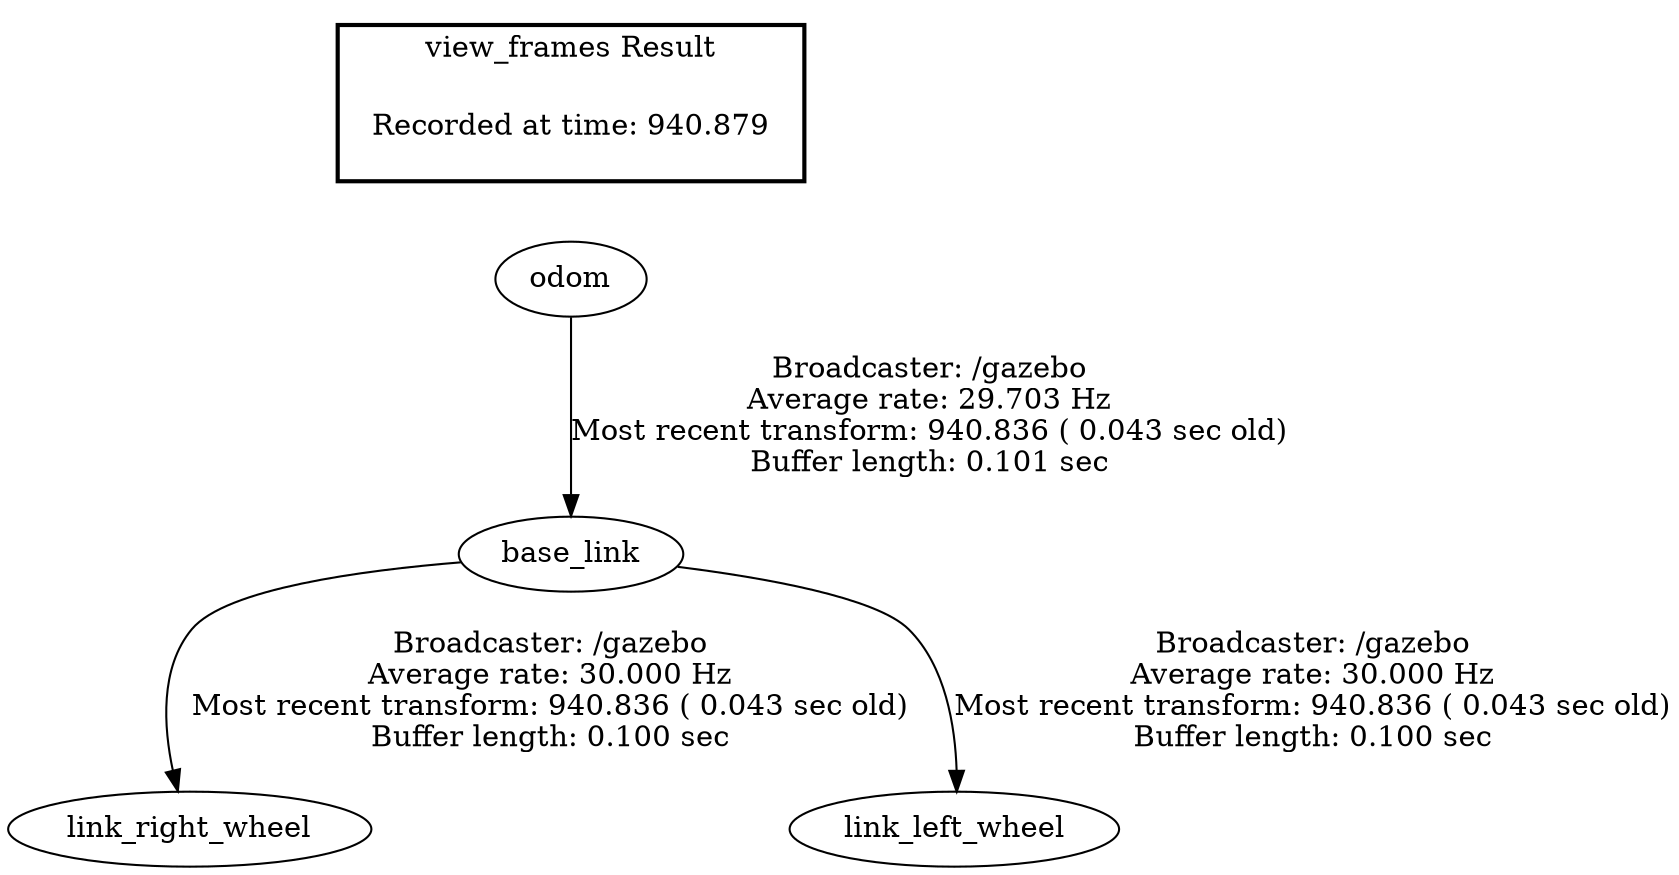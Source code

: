 digraph G {
"odom" -> "base_link"[label="Broadcaster: /gazebo\nAverage rate: 29.703 Hz\nMost recent transform: 940.836 ( 0.043 sec old)\nBuffer length: 0.101 sec\n"];
"base_link" -> "link_right_wheel"[label="Broadcaster: /gazebo\nAverage rate: 30.000 Hz\nMost recent transform: 940.836 ( 0.043 sec old)\nBuffer length: 0.100 sec\n"];
"base_link" -> "link_left_wheel"[label="Broadcaster: /gazebo\nAverage rate: 30.000 Hz\nMost recent transform: 940.836 ( 0.043 sec old)\nBuffer length: 0.100 sec\n"];
edge [style=invis];
 subgraph cluster_legend { style=bold; color=black; label ="view_frames Result";
"Recorded at time: 940.879"[ shape=plaintext ] ;
 }->"odom";
}